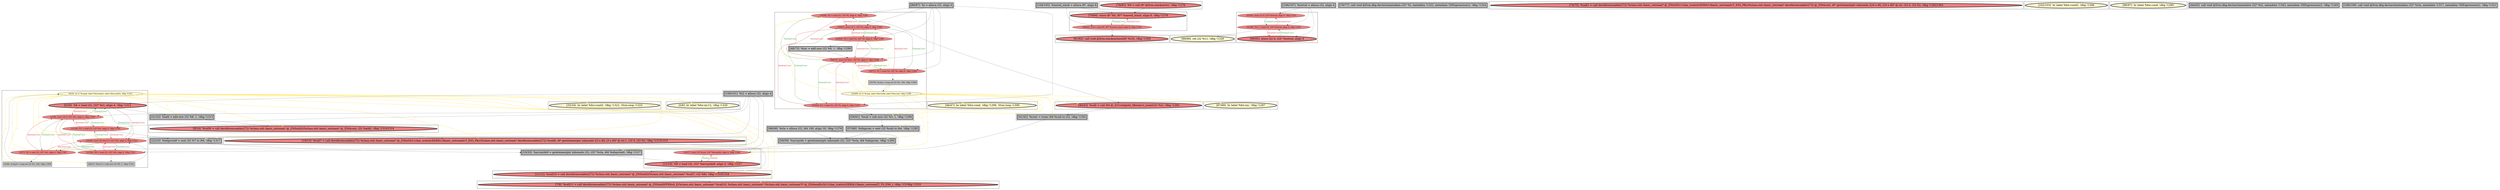 
digraph G {



node494->node493 [style=solid,color=firebrick3,label="A|indep|Const",penwidth=1.0,fontcolor=firebrick3 ]
node458->node460 [style=solid,color=gold,label="C",penwidth=1.0,fontcolor=gold ]
node487->node492 [style=solid,color=firebrick3,label="A|indep|Const",penwidth=1.0,fontcolor=firebrick3 ]
node493->node494 [style=solid,color=forestgreen,label="T|indep|Const",penwidth=1.0,fontcolor=forestgreen ]
node492->node487 [style=solid,color=forestgreen,label="T|indep|Const",penwidth=1.0,fontcolor=forestgreen ]
node450->node451 [style=solid,color=forestgreen,label="T|indep",penwidth=1.0,fontcolor=forestgreen ]
node499->node498 [style=solid,color=forestgreen,label="T|indep|Const",penwidth=1.0,fontcolor=forestgreen ]
node454->node457 [style=solid,color=firebrick3,label="A|indep|Const",penwidth=1.0,fontcolor=firebrick3 ]
node498->node499 [style=solid,color=firebrick3,label="A|indep|Const",penwidth=1.0,fontcolor=firebrick3 ]
node497->node499 [style=solid,color=black,label="",penwidth=0.5,fontcolor=black ]
node498->node500 [style=solid,color=black,label="",penwidth=0.5,fontcolor=black ]
node492->node494 [style=solid,color=forestgreen,label="T|indep|Const",penwidth=1.0,fontcolor=forestgreen ]
node483->node485 [style=solid,color=forestgreen,label="T|indep|Const",penwidth=1.0,fontcolor=forestgreen ]
node453->node449 [style=solid,color=black,label="",penwidth=0.5,fontcolor=black ]
node460->node453 [style=solid,color=black,label="",penwidth=0.5,fontcolor=black ]
node460->node457 [style=solid,color=firebrick3,label="A|indep|Const",penwidth=1.0,fontcolor=firebrick3 ]
node457->node460 [style=solid,color=forestgreen,label="T|indep|Const",penwidth=1.0,fontcolor=forestgreen ]
node481->node485 [style=solid,color=black,label="",penwidth=0.5,fontcolor=black ]
node489->node494 [style=solid,color=gold,label="C",penwidth=1.0,fontcolor=gold ]
node459->node462 [style=solid,color=black,label="",penwidth=0.5,fontcolor=black ]
node477->node495 [style=solid,color=black,label="",penwidth=0.5,fontcolor=black ]
node451->node450 [style=solid,color=firebrick3,label="A|indep",penwidth=1.0,fontcolor=firebrick3 ]
node471->node450 [style=solid,color=black,label="",penwidth=0.5,fontcolor=black ]
node489->node466 [style=solid,color=gold,label="C",penwidth=1.0,fontcolor=gold ]
node469->node467 [style=solid,color=black,label="",penwidth=0.5,fontcolor=black ]
node468->node450 [style=solid,color=black,label="",penwidth=0.5,fontcolor=black ]
node473->node460 [style=solid,color=black,label="",penwidth=0.5,fontcolor=black ]
node496->node448 [style=solid,color=black,label="",penwidth=0.5,fontcolor=black ]
node473->node461 [style=solid,color=black,label="",penwidth=0.5,fontcolor=black ]
node478->node452 [style=solid,color=black,label="",penwidth=0.5,fontcolor=black ]
node494->node463 [style=solid,color=black,label="",penwidth=0.5,fontcolor=black ]
node458->node454 [style=solid,color=gold,label="C",penwidth=1.0,fontcolor=gold ]
node458->node459 [style=solid,color=gold,label="C",penwidth=1.0,fontcolor=gold ]
node477->node490 [style=solid,color=black,label="",penwidth=0.5,fontcolor=black ]
node449->node476 [style=solid,color=black,label="",penwidth=0.5,fontcolor=black ]
node490->node491 [style=solid,color=black,label="",penwidth=0.5,fontcolor=black ]
node489->node468 [style=solid,color=gold,label="C",penwidth=1.0,fontcolor=gold ]
node492->node490 [style=solid,color=forestgreen,label="T|indep|Const",penwidth=1.0,fontcolor=forestgreen ]
node456->node459 [style=solid,color=forestgreen,label="T|indep|Const",penwidth=1.0,fontcolor=forestgreen ]
node460->node456 [style=solid,color=firebrick3,label="A|indep|Const",penwidth=1.0,fontcolor=firebrick3 ]
node485->node484 [style=solid,color=firebrick3,label="A|indep|Const",penwidth=1.0,fontcolor=firebrick3 ]
node485->node483 [style=solid,color=firebrick3,label="A|indep|Const",penwidth=1.0,fontcolor=firebrick3 ]
node473->node459 [style=solid,color=black,label="",penwidth=0.5,fontcolor=black ]
node490->node492 [style=solid,color=firebrick3,label="A|indep|Const",penwidth=1.0,fontcolor=firebrick3 ]
node456->node454 [style=solid,color=forestgreen,label="T|indep|Const",penwidth=1.0,fontcolor=forestgreen ]
node458->node448 [style=solid,color=gold,label="C",penwidth=1.0,fontcolor=gold ]
node477->node492 [style=solid,color=black,label="",penwidth=0.5,fontcolor=black ]
node458->node453 [style=solid,color=gold,label="C",penwidth=1.0,fontcolor=gold ]
node457->node454 [style=solid,color=forestgreen,label="T|indep|Const",penwidth=1.0,fontcolor=forestgreen ]
node458->node482 [style=solid,color=gold,label="C",penwidth=1.0,fontcolor=gold ]
node489->node495 [style=solid,color=gold,label="C",penwidth=1.0,fontcolor=gold ]
node454->node455 [style=solid,color=black,label="",penwidth=0.5,fontcolor=black ]
node473->node456 [style=solid,color=black,label="",penwidth=0.5,fontcolor=black ]
node484->node485 [style=solid,color=forestgreen,label="T|indep|Const",penwidth=1.0,fontcolor=forestgreen ]
node459->node456 [style=solid,color=firebrick3,label="A|indep|Const",penwidth=1.0,fontcolor=firebrick3 ]
node463->node468 [style=solid,color=black,label="",penwidth=0.5,fontcolor=black ]
node489->node490 [style=solid,color=gold,label="C",penwidth=1.0,fontcolor=gold ]
node489->node471 [style=solid,color=gold,label="C",penwidth=1.0,fontcolor=gold ]
node458->node461 [style=solid,color=gold,label="C",penwidth=1.0,fontcolor=gold ]
node489->node491 [style=solid,color=gold,label="C",penwidth=1.0,fontcolor=gold ]
node476->node496 [style=solid,color=black,label="",penwidth=0.5,fontcolor=black ]
node489->node470 [style=solid,color=gold,label="C",penwidth=1.0,fontcolor=gold ]
node489->node489 [style=solid,color=gold,label="C",penwidth=1.0,fontcolor=gold ]
node481->node483 [style=solid,color=black,label="",penwidth=0.5,fontcolor=black ]
node489->node450 [style=solid,color=gold,label="C",penwidth=1.0,fontcolor=gold ]
node465->node452 [style=solid,color=black,label="",penwidth=0.5,fontcolor=black ]
node489->node492 [style=solid,color=gold,label="C",penwidth=1.0,fontcolor=gold ]
node458->node455 [style=solid,color=gold,label="C",penwidth=1.0,fontcolor=gold ]
node458->node447 [style=solid,color=gold,label="C",penwidth=1.0,fontcolor=gold ]
node458->node496 [style=solid,color=gold,label="C",penwidth=1.0,fontcolor=gold ]
node492->node495 [style=solid,color=forestgreen,label="T|indep|Const",penwidth=1.0,fontcolor=forestgreen ]
node495->node488 [style=solid,color=black,label="",penwidth=0.5,fontcolor=black ]
node473->node457 [style=solid,color=black,label="",penwidth=0.5,fontcolor=black ]
node458->node456 [style=solid,color=gold,label="C",penwidth=1.0,fontcolor=gold ]
node458->node465 [style=solid,color=gold,label="C",penwidth=1.0,fontcolor=gold ]
node456->node460 [style=solid,color=forestgreen,label="T|indep|Const",penwidth=1.0,fontcolor=forestgreen ]
node458->node462 [style=solid,color=gold,label="C",penwidth=1.0,fontcolor=gold ]
node458->node458 [style=solid,color=gold,label="C",penwidth=1.0,fontcolor=gold ]
node493->node495 [style=solid,color=forestgreen,label="T|indep|Const",penwidth=1.0,fontcolor=forestgreen ]
node458->node452 [style=solid,color=gold,label="C",penwidth=1.0,fontcolor=gold ]
node489->node488 [style=solid,color=gold,label="C",penwidth=1.0,fontcolor=gold ]
node458->node451 [style=solid,color=gold,label="C",penwidth=1.0,fontcolor=gold ]
node495->node492 [style=solid,color=firebrick3,label="A|indep|Const",penwidth=1.0,fontcolor=firebrick3 ]
node454->node456 [style=solid,color=firebrick3,label="A|indep|Const",penwidth=1.0,fontcolor=firebrick3 ]
node467->node471 [style=solid,color=black,label="",penwidth=0.5,fontcolor=black ]
node494->node492 [style=solid,color=firebrick3,label="A|indep|Const",penwidth=1.0,fontcolor=firebrick3 ]
node495->node493 [style=solid,color=firebrick3,label="A|indep|Const",penwidth=1.0,fontcolor=firebrick3 ]
node457->node459 [style=solid,color=forestgreen,label="T|indep|Const",penwidth=1.0,fontcolor=forestgreen ]
node461->node465 [style=solid,color=black,label="",penwidth=0.5,fontcolor=black ]
node474->node499 [style=solid,color=black,label="",penwidth=0.5,fontcolor=black ]
node490->node493 [style=solid,color=firebrick3,label="A|indep|Const",penwidth=1.0,fontcolor=firebrick3 ]
node459->node457 [style=solid,color=firebrick3,label="A|indep|Const",penwidth=1.0,fontcolor=firebrick3 ]
node478->node471 [style=solid,color=black,label="",penwidth=0.5,fontcolor=black ]
node461->node457 [style=solid,color=firebrick3,label="A|indep|Const",penwidth=1.0,fontcolor=firebrick3 ]
node487->node469 [style=solid,color=black,label="",penwidth=0.5,fontcolor=black ]
node489->node467 [style=solid,color=gold,label="C",penwidth=1.0,fontcolor=gold ]
node477->node494 [style=solid,color=black,label="",penwidth=0.5,fontcolor=black ]
node488->node489 [style=solid,color=black,label="",penwidth=0.5,fontcolor=black ]
node481->node484 [style=solid,color=black,label="",penwidth=0.5,fontcolor=black ]
node451->node496 [style=solid,color=black,label="",penwidth=0.5,fontcolor=black ]
node458->node476 [style=solid,color=gold,label="C",penwidth=1.0,fontcolor=gold ]
node485->node486 [style=solid,color=black,label="",penwidth=0.5,fontcolor=black ]
node473->node454 [style=solid,color=black,label="",penwidth=0.5,fontcolor=black ]
node457->node461 [style=solid,color=forestgreen,label="T|indep|Const",penwidth=1.0,fontcolor=forestgreen ]
node455->node456 [style=solid,color=black,label="",penwidth=0.5,fontcolor=black ]
node493->node490 [style=solid,color=forestgreen,label="T|indep|Const",penwidth=1.0,fontcolor=forestgreen ]
node489->node487 [style=solid,color=gold,label="C",penwidth=1.0,fontcolor=gold ]
node489->node463 [style=solid,color=gold,label="C",penwidth=1.0,fontcolor=gold ]
node477->node487 [style=solid,color=black,label="",penwidth=0.5,fontcolor=black ]
node452->node451 [style=solid,color=black,label="",penwidth=0.5,fontcolor=black ]
node491->node492 [style=solid,color=black,label="",penwidth=0.5,fontcolor=black ]
node487->node493 [style=solid,color=firebrick3,label="A|indep|Const",penwidth=1.0,fontcolor=firebrick3 ]
node458->node449 [style=solid,color=gold,label="C",penwidth=1.0,fontcolor=gold ]
node493->node487 [style=solid,color=forestgreen,label="T|indep|Const",penwidth=1.0,fontcolor=forestgreen ]
node477->node493 [style=solid,color=black,label="",penwidth=0.5,fontcolor=black ]
node489->node469 [style=solid,color=gold,label="C",penwidth=1.0,fontcolor=gold ]
node461->node456 [style=solid,color=firebrick3,label="A|indep|Const",penwidth=1.0,fontcolor=firebrick3 ]
node474->node498 [style=solid,color=black,label="",penwidth=0.5,fontcolor=black ]
node456->node461 [style=solid,color=forestgreen,label="T|indep|Const",penwidth=1.0,fontcolor=forestgreen ]
node462->node458 [style=solid,color=black,label="",penwidth=0.5,fontcolor=black ]


subgraph cluster33 {


node500 [penwidth=3.0,fontsize=20,fillcolor=lightcoral,label="[81/82]  call void @llvm.stackrestore(i8* %10), !dbg !1326",shape=ellipse,style=filled ]



}

subgraph cluster27 {


node485 [fillcolor=lightcoral,label="[91/94]  %11 = load i32, i32* %retval, align 4, !dbg !1326",shape=ellipse,style=filled ]
node483 [fillcolor=lightcoral,label="[92/93]  store i32 0, i32* %retval, align 4, !dbg !1325",shape=ellipse,style=filled ]
node484 [penwidth=3.0,fontsize=20,fillcolor=lightcoral,label="[90/95]  store i32 0, i32* %retval, align 4",shape=ellipse,style=filled ]



}

subgraph cluster28 {


node486 [penwidth=3.0,fontsize=20,fillcolor=lemonchiffon,label="[88/89]  ret i32 %11, !dbg !1326",shape=ellipse,style=filled ]



}

subgraph cluster26 {


node482 [penwidth=3.0,fontsize=20,fillcolor=lemonchiffon,label="[33/34]  br label %for.cond3, !dbg !1322, !llvm.loop !1323",shape=ellipse,style=filled ]



}

subgraph cluster29 {


node495 [fillcolor=lightcoral,label="[50/71]  %1 = load i32, i32* %i, align 4, !dbg !1286",shape=ellipse,style=filled ]
node494 [fillcolor=lightcoral,label="[53/66]  %2 = load i32, i32* %i, align 4, !dbg !1290",shape=ellipse,style=filled ]
node493 [fillcolor=lightcoral,label="[54/65]  store i32 1, i32* %i, align 4, !dbg !1284",shape=ellipse,style=filled ]
node488 [fillcolor=grey,label="[51/70]  %cmp = icmp ult i32 %1, 100, !dbg !1288",shape=rectangle,style=filled ]
node491 [penwidth=3.0,fontsize=20,fillcolor=grey,label="[48/73]  %inc = add nsw i32 %4, 1, !dbg !1298",shape=rectangle,style=filled ]
node490 [fillcolor=lightcoral,label="[63/64]  %4 = load i32, i32* %i, align 4, !dbg !1298",shape=ellipse,style=filled ]
node489 [fillcolor=lemonchiffon,label="[52/69]  br i1 %cmp, label %for.body, label %for.end, !dbg !1289",shape=ellipse,style=filled ]
node487 [fillcolor=lightcoral,label="[55/62]  %3 = load i32, i32* %i, align 4, !dbg !1293",shape=ellipse,style=filled ]
node492 [fillcolor=lightcoral,label="[49/72]  store i32 %inc, i32* %i, align 4, !dbg !1298",shape=ellipse,style=filled ]



}

subgraph cluster25 {


node481 [penwidth=3.0,fontsize=20,fillcolor=grey,label="[106/107]  %retval = alloca i32, align 4",shape=rectangle,style=filled ]



}

subgraph cluster24 {


node480 [penwidth=3.0,fontsize=20,fillcolor=grey,label="[76/77]  call void @llvm.dbg.declare(metadata i32* %i, metadata !1322, metadata !DIExpression()), !dbg !1324",shape=rectangle,style=filled ]



}

subgraph cluster22 {


node478 [penwidth=3.0,fontsize=20,fillcolor=grey,label="[98/99]  %vla = alloca i32, i64 100, align 16, !dbg !1276",shape=rectangle,style=filled ]



}

subgraph cluster20 {


node476 [penwidth=3.0,fontsize=20,fillcolor=lightcoral,label="[10/13]  %call7 = call dereferenceable(272) %class.std::basic_ostream* @_ZStlsISt11char_traitsIcEERSt13basic_ostreamIcT_ES5_PKc(%class.std::basic_ostream* dereferenceable(272) %call6, i8* getelementptr inbounds ([3 x i8], [3 x i8]* @.str.1, i32 0, i32 0)), !dbg !13151315",shape=ellipse,style=filled ]



}

subgraph cluster18 {


node474 [penwidth=3.0,fontsize=20,fillcolor=grey,label="[104/105]  %saved_stack = alloca i8*, align 8",shape=rectangle,style=filled ]



}

subgraph cluster34 {


node501 [penwidth=3.0,fontsize=20,fillcolor=lightcoral,label="[74/75]  %call1 = call dereferenceable(272) %class.std::basic_ostream* @_ZStlsISt11char_traitsIcEERSt13basic_ostreamIcT_ES5_PKc(%class.std::basic_ostream* dereferenceable(272) @_ZSt4cout, i8* getelementptr inbounds ([24 x i8], [24 x i8]* @.str, i32 0, i32 0)), !dbg !13021302",shape=ellipse,style=filled ]



}

subgraph cluster16 {


node472 [penwidth=3.0,fontsize=20,fillcolor=lemonchiffon,label="[102/103]  br label %for.cond3, !dbg !1306",shape=ellipse,style=filled ]



}

subgraph cluster17 {


node473 [penwidth=3.0,fontsize=20,fillcolor=grey,label="[100/101]  %i2 = alloca i32, align 4",shape=rectangle,style=filled ]



}

subgraph cluster4 {


node452 [penwidth=3.0,fontsize=20,fillcolor=grey,label="[19/20]  %arrayidx9 = getelementptr inbounds i32, i32* %vla, i64 %idxprom8, !dbg !1317",shape=rectangle,style=filled ]



}

subgraph cluster3 {


node451 [penwidth=3.0,fontsize=20,fillcolor=lightcoral,label="[15/18]  %8 = load i32, i32* %arrayidx9, align 4, !dbg !1317",shape=ellipse,style=filled ]
node450 [fillcolor=lightcoral,label="[16/17]  store i32 %conv, i32* %arrayidx, align 4, !dbg !1296",shape=ellipse,style=filled ]



}

subgraph cluster2 {


node449 [penwidth=3.0,fontsize=20,fillcolor=lightcoral,label="[9/14]  %call6 = call dereferenceable(272) %class.std::basic_ostream* @_ZNSolsEi(%class.std::basic_ostream* @_ZSt4cout, i32 %add), !dbg !13141314",shape=ellipse,style=filled ]



}

subgraph cluster1 {


node448 [penwidth=3.0,fontsize=20,fillcolor=lightcoral,label="[7/8]  %call11 = call dereferenceable(272) %class.std::basic_ostream* @_ZNSolsEPFRSoS_E(%class.std::basic_ostream* %call10, %class.std::basic_ostream* (%class.std::basic_ostream*)* @_ZSt4endlIcSt11char_traitsIcEERSt13basic_ostreamIT_T0_ES6_), !dbg !1319bg !1319",shape=ellipse,style=filled ]



}

subgraph cluster12 {


node468 [penwidth=3.0,fontsize=20,fillcolor=grey,label="[41/42]  %conv = trunc i64 %call to i32, !dbg !1292",shape=rectangle,style=filled ]



}

subgraph cluster32 {


node499 [penwidth=3.0,fontsize=20,fillcolor=lightcoral,label="[79/84]  store i8* %0, i8** %saved_stack, align 8, !dbg !1276",shape=ellipse,style=filled ]
node498 [fillcolor=lightcoral,label="[80/83]  %10 = load i8*, i8** %saved_stack, align 8, !dbg !1326",shape=ellipse,style=filled ]



}

subgraph cluster5 {


node453 [penwidth=3.0,fontsize=20,fillcolor=grey,label="[31/32]  %add = add nsw i32 %6, 1, !dbg !1313",shape=rectangle,style=filled ]



}

subgraph cluster0 {


node447 [penwidth=3.0,fontsize=20,fillcolor=lemonchiffon,label="[5/6]  br label %for.inc12, !dbg !1320",shape=ellipse,style=filled ]



}

subgraph cluster31 {


node497 [penwidth=3.0,fontsize=20,fillcolor=lightcoral,label="[78/85]  %0 = call i8* @llvm.stacksave(), !dbg !1276",shape=ellipse,style=filled ]



}

subgraph cluster30 {


node496 [penwidth=3.0,fontsize=20,fillcolor=lightcoral,label="[11/12]  %call10 = call dereferenceable(272) %class.std::basic_ostream* @_ZNSolsEi(%class.std::basic_ostream* %call7, i32 %8), !dbg !13181318",shape=ellipse,style=filled ]



}

subgraph cluster6 {


node461 [fillcolor=lightcoral,label="[21/30]  %7 = load i32, i32* %i2, align 4, !dbg !1316",shape=ellipse,style=filled ]
node460 [penwidth=3.0,fontsize=20,fillcolor=lightcoral,label="[0/39]  %6 = load i32, i32* %i2, align 4, !dbg !1311",shape=ellipse,style=filled ]
node455 [fillcolor=grey,label="[26/27]  %inc13 = add nsw i32 %9, 1, !dbg !1321",shape=rectangle,style=filled ]
node454 [fillcolor=lightcoral,label="[25/28]  %9 = load i32, i32* %i2, align 4, !dbg !1321",shape=ellipse,style=filled ]
node456 [fillcolor=lightcoral,label="[24/29]  store i32 %inc13, i32* %i2, align 4, !dbg !1321",shape=ellipse,style=filled ]
node457 [fillcolor=lightcoral,label="[1/38]  store i32 0, i32* %i2, align 4, !dbg !1305",shape=ellipse,style=filled ]
node458 [fillcolor=lemonchiffon,label="[4/35]  br i1 %cmp4, label %for.body5, label %for.end14, !dbg !1310",shape=ellipse,style=filled ]
node462 [fillcolor=grey,label="[3/36]  %cmp4 = icmp ult i32 %5, 100, !dbg !1309",shape=rectangle,style=filled ]
node459 [fillcolor=lightcoral,label="[2/37]  %5 = load i32, i32* %i2, align 4, !dbg !1307",shape=ellipse,style=filled ]



}

subgraph cluster14 {


node470 [penwidth=3.0,fontsize=20,fillcolor=lemonchiffon,label="[67/68]  br label %for.inc, !dbg !1297",shape=ellipse,style=filled ]



}

subgraph cluster7 {


node463 [penwidth=3.0,fontsize=20,fillcolor=lightcoral,label="[40/43]  %call = call i64 @_Z21compute_fibonacci_numi(i32 %2), !dbg !1292",shape=ellipse,style=filled ]



}

subgraph cluster23 {


node479 [penwidth=3.0,fontsize=20,fillcolor=lemonchiffon,label="[96/97]  br label %for.cond, !dbg !1285",shape=ellipse,style=filled ]



}

subgraph cluster8 {


node464 [penwidth=3.0,fontsize=20,fillcolor=grey,label="[44/45]  call void @llvm.dbg.declare(metadata i32* %i2, metadata !1343, metadata !DIExpression()), !dbg !1345",shape=rectangle,style=filled ]



}

subgraph cluster21 {


node477 [penwidth=3.0,fontsize=20,fillcolor=grey,label="[86/87]  %i = alloca i32, align 4",shape=rectangle,style=filled ]



}

subgraph cluster9 {


node465 [penwidth=3.0,fontsize=20,fillcolor=grey,label="[22/23]  %idxprom8 = sext i32 %7 to i64, !dbg !1317",shape=rectangle,style=filled ]



}

subgraph cluster19 {


node475 [penwidth=3.0,fontsize=20,fillcolor=grey,label="[108/109]  call void @llvm.dbg.declare(metadata i32* %vla, metadata !1317, metadata !DIExpression()), !dbg !1321",shape=rectangle,style=filled ]



}

subgraph cluster10 {


node466 [penwidth=3.0,fontsize=20,fillcolor=lemonchiffon,label="[46/47]  br label %for.cond, !dbg !1299, !llvm.loop !1300",shape=ellipse,style=filled ]



}

subgraph cluster11 {


node467 [penwidth=3.0,fontsize=20,fillcolor=grey,label="[57/60]  %idxprom = sext i32 %sub to i64, !dbg !1295",shape=rectangle,style=filled ]



}

subgraph cluster13 {


node469 [penwidth=3.0,fontsize=20,fillcolor=grey,label="[56/61]  %sub = sub nsw i32 %3, 1, !dbg !1294",shape=rectangle,style=filled ]



}

subgraph cluster15 {


node471 [penwidth=3.0,fontsize=20,fillcolor=grey,label="[58/59]  %arrayidx = getelementptr inbounds i32, i32* %vla, i64 %idxprom, !dbg !1295",shape=rectangle,style=filled ]



}

}
